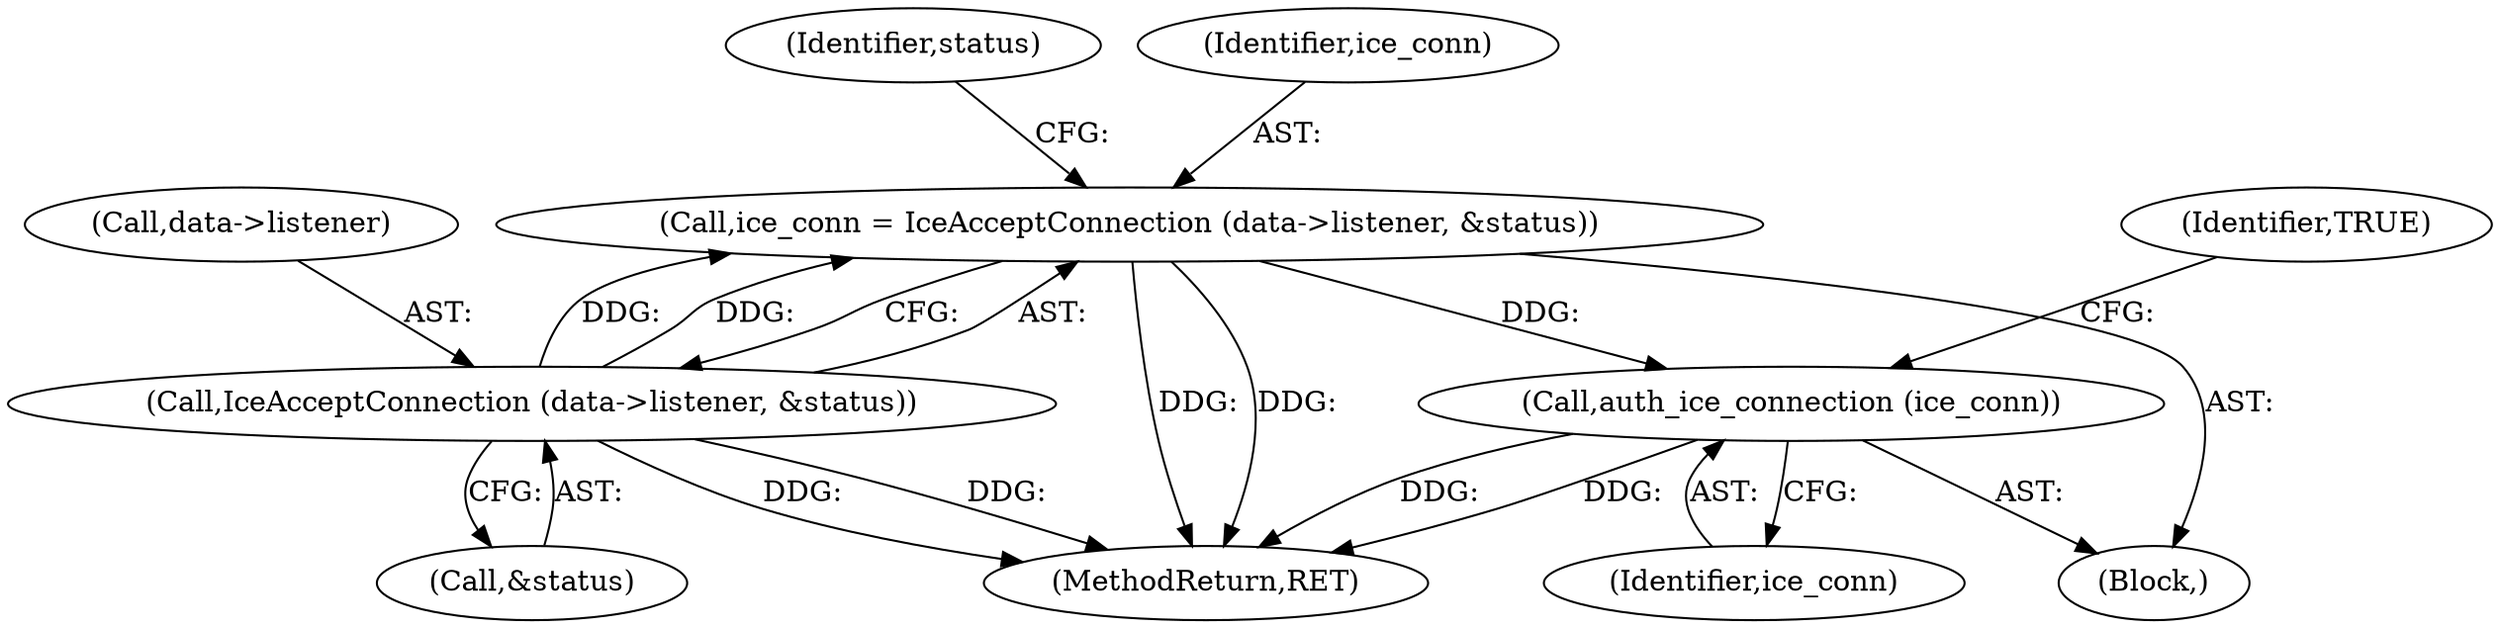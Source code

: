 digraph "0_gnome-session_b0dc999e0b45355314616321dbb6cb71e729fc9d_3@API" {
"1000127" [label="(Call,auth_ice_connection (ice_conn))"];
"1000109" [label="(Call,ice_conn = IceAcceptConnection (data->listener, &status))"];
"1000111" [label="(Call,IceAcceptConnection (data->listener, &status))"];
"1000130" [label="(Identifier,TRUE)"];
"1000109" [label="(Call,ice_conn = IceAcceptConnection (data->listener, &status))"];
"1000115" [label="(Call,&status)"];
"1000119" [label="(Identifier,status)"];
"1000128" [label="(Identifier,ice_conn)"];
"1000112" [label="(Call,data->listener)"];
"1000111" [label="(Call,IceAcceptConnection (data->listener, &status))"];
"1000110" [label="(Identifier,ice_conn)"];
"1000131" [label="(MethodReturn,RET)"];
"1000104" [label="(Block,)"];
"1000127" [label="(Call,auth_ice_connection (ice_conn))"];
"1000127" -> "1000104"  [label="AST: "];
"1000127" -> "1000128"  [label="CFG: "];
"1000128" -> "1000127"  [label="AST: "];
"1000130" -> "1000127"  [label="CFG: "];
"1000127" -> "1000131"  [label="DDG: "];
"1000127" -> "1000131"  [label="DDG: "];
"1000109" -> "1000127"  [label="DDG: "];
"1000109" -> "1000104"  [label="AST: "];
"1000109" -> "1000111"  [label="CFG: "];
"1000110" -> "1000109"  [label="AST: "];
"1000111" -> "1000109"  [label="AST: "];
"1000119" -> "1000109"  [label="CFG: "];
"1000109" -> "1000131"  [label="DDG: "];
"1000109" -> "1000131"  [label="DDG: "];
"1000111" -> "1000109"  [label="DDG: "];
"1000111" -> "1000109"  [label="DDG: "];
"1000111" -> "1000115"  [label="CFG: "];
"1000112" -> "1000111"  [label="AST: "];
"1000115" -> "1000111"  [label="AST: "];
"1000111" -> "1000131"  [label="DDG: "];
"1000111" -> "1000131"  [label="DDG: "];
}
